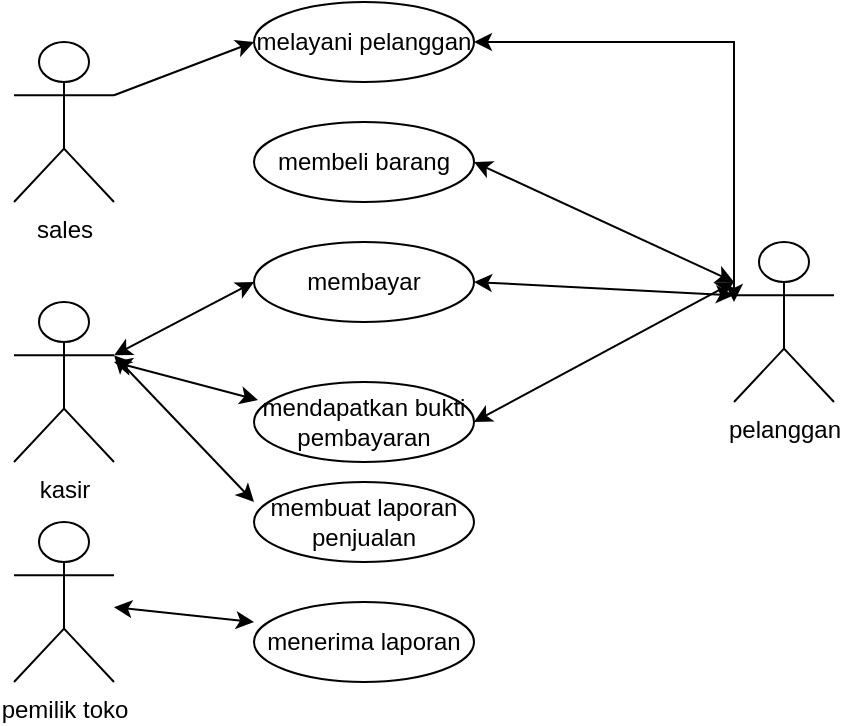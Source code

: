 <mxfile version="22.1.3" type="github">
  <diagram name="Page-1" id="OrNuxLd_W-b4k5TkJIm1">
    <mxGraphModel dx="880" dy="479" grid="1" gridSize="10" guides="1" tooltips="1" connect="1" arrows="1" fold="1" page="1" pageScale="1" pageWidth="850" pageHeight="1100" math="0" shadow="0">
      <root>
        <mxCell id="0" />
        <mxCell id="1" parent="0" />
        <mxCell id="VdnLeXwZeahwOFe-Xihl-1" value="sales" style="shape=umlActor;verticalLabelPosition=bottom;verticalAlign=top;html=1;outlineConnect=0;" vertex="1" parent="1">
          <mxGeometry x="170" y="160" width="50" height="80" as="geometry" />
        </mxCell>
        <mxCell id="VdnLeXwZeahwOFe-Xihl-2" value="melayani pelanggan" style="ellipse;whiteSpace=wrap;html=1;" vertex="1" parent="1">
          <mxGeometry x="290" y="140" width="110" height="40" as="geometry" />
        </mxCell>
        <mxCell id="VdnLeXwZeahwOFe-Xihl-5" value="membeli barang" style="ellipse;whiteSpace=wrap;html=1;" vertex="1" parent="1">
          <mxGeometry x="290" y="200" width="110" height="40" as="geometry" />
        </mxCell>
        <mxCell id="VdnLeXwZeahwOFe-Xihl-6" value="membayar" style="ellipse;whiteSpace=wrap;html=1;" vertex="1" parent="1">
          <mxGeometry x="290" y="260" width="110" height="40" as="geometry" />
        </mxCell>
        <mxCell id="VdnLeXwZeahwOFe-Xihl-8" value="mendapatkan bukti pembayaran" style="ellipse;whiteSpace=wrap;html=1;" vertex="1" parent="1">
          <mxGeometry x="290" y="330" width="110" height="40" as="geometry" />
        </mxCell>
        <mxCell id="VdnLeXwZeahwOFe-Xihl-9" value="" style="endArrow=classic;html=1;rounded=0;exitX=1;exitY=0.333;exitDx=0;exitDy=0;exitPerimeter=0;entryX=0;entryY=0.5;entryDx=0;entryDy=0;" edge="1" parent="1" source="VdnLeXwZeahwOFe-Xihl-1" target="VdnLeXwZeahwOFe-Xihl-2">
          <mxGeometry width="50" height="50" relative="1" as="geometry">
            <mxPoint x="220" y="200" as="sourcePoint" />
            <mxPoint x="270" y="150" as="targetPoint" />
          </mxGeometry>
        </mxCell>
        <mxCell id="VdnLeXwZeahwOFe-Xihl-13" value="kasir" style="shape=umlActor;verticalLabelPosition=bottom;verticalAlign=top;html=1;outlineConnect=0;" vertex="1" parent="1">
          <mxGeometry x="170" y="290" width="50" height="80" as="geometry" />
        </mxCell>
        <mxCell id="VdnLeXwZeahwOFe-Xihl-14" value="membuat laporan penjualan" style="ellipse;whiteSpace=wrap;html=1;" vertex="1" parent="1">
          <mxGeometry x="290" y="380" width="110" height="40" as="geometry" />
        </mxCell>
        <mxCell id="VdnLeXwZeahwOFe-Xihl-15" value="menerima laporan" style="ellipse;whiteSpace=wrap;html=1;" vertex="1" parent="1">
          <mxGeometry x="290" y="440" width="110" height="40" as="geometry" />
        </mxCell>
        <mxCell id="VdnLeXwZeahwOFe-Xihl-17" value="pemilik toko" style="shape=umlActor;verticalLabelPosition=bottom;verticalAlign=top;html=1;outlineConnect=0;" vertex="1" parent="1">
          <mxGeometry x="170" y="400" width="50" height="80" as="geometry" />
        </mxCell>
        <mxCell id="VdnLeXwZeahwOFe-Xihl-19" value="" style="endArrow=classic;startArrow=classic;html=1;rounded=0;exitX=1;exitY=0.333;exitDx=0;exitDy=0;exitPerimeter=0;" edge="1" parent="1" source="VdnLeXwZeahwOFe-Xihl-13">
          <mxGeometry width="50" height="50" relative="1" as="geometry">
            <mxPoint x="240" y="330" as="sourcePoint" />
            <mxPoint x="290" y="280" as="targetPoint" />
          </mxGeometry>
        </mxCell>
        <mxCell id="VdnLeXwZeahwOFe-Xihl-20" value="" style="endArrow=classic;startArrow=classic;html=1;rounded=0;entryX=0.018;entryY=0.225;entryDx=0;entryDy=0;entryPerimeter=0;" edge="1" parent="1" target="VdnLeXwZeahwOFe-Xihl-8">
          <mxGeometry width="50" height="50" relative="1" as="geometry">
            <mxPoint x="220" y="320" as="sourcePoint" />
            <mxPoint x="300" y="290" as="targetPoint" />
          </mxGeometry>
        </mxCell>
        <mxCell id="VdnLeXwZeahwOFe-Xihl-21" value="" style="endArrow=classic;startArrow=classic;html=1;rounded=0;entryX=0;entryY=0.25;entryDx=0;entryDy=0;entryPerimeter=0;exitX=1;exitY=0.333;exitDx=0;exitDy=0;exitPerimeter=0;" edge="1" parent="1" source="VdnLeXwZeahwOFe-Xihl-13" target="VdnLeXwZeahwOFe-Xihl-14">
          <mxGeometry width="50" height="50" relative="1" as="geometry">
            <mxPoint x="230" y="330" as="sourcePoint" />
            <mxPoint x="302" y="349" as="targetPoint" />
          </mxGeometry>
        </mxCell>
        <mxCell id="VdnLeXwZeahwOFe-Xihl-22" value="" style="endArrow=classic;startArrow=classic;html=1;rounded=0;entryX=0;entryY=0.25;entryDx=0;entryDy=0;entryPerimeter=0;" edge="1" parent="1" source="VdnLeXwZeahwOFe-Xihl-17" target="VdnLeXwZeahwOFe-Xihl-15">
          <mxGeometry width="50" height="50" relative="1" as="geometry">
            <mxPoint x="230" y="327" as="sourcePoint" />
            <mxPoint x="300" y="400" as="targetPoint" />
          </mxGeometry>
        </mxCell>
        <mxCell id="VdnLeXwZeahwOFe-Xihl-23" value="pelanggan" style="shape=umlActor;verticalLabelPosition=bottom;verticalAlign=top;html=1;outlineConnect=0;" vertex="1" parent="1">
          <mxGeometry x="530" y="260" width="50" height="80" as="geometry" />
        </mxCell>
        <mxCell id="VdnLeXwZeahwOFe-Xihl-24" value="" style="endArrow=classic;startArrow=classic;html=1;rounded=0;exitX=1;exitY=0.5;exitDx=0;exitDy=0;" edge="1" parent="1" source="VdnLeXwZeahwOFe-Xihl-2">
          <mxGeometry width="50" height="50" relative="1" as="geometry">
            <mxPoint x="480" y="340" as="sourcePoint" />
            <mxPoint x="530" y="290" as="targetPoint" />
            <Array as="points">
              <mxPoint x="530" y="160" />
            </Array>
          </mxGeometry>
        </mxCell>
        <mxCell id="VdnLeXwZeahwOFe-Xihl-25" value="" style="endArrow=classic;startArrow=classic;html=1;rounded=0;exitX=1;exitY=0.5;exitDx=0;exitDy=0;" edge="1" parent="1" source="VdnLeXwZeahwOFe-Xihl-5">
          <mxGeometry width="50" height="50" relative="1" as="geometry">
            <mxPoint x="480" y="330" as="sourcePoint" />
            <mxPoint x="530" y="280" as="targetPoint" />
          </mxGeometry>
        </mxCell>
        <mxCell id="VdnLeXwZeahwOFe-Xihl-26" value="" style="endArrow=classic;startArrow=classic;html=1;rounded=0;exitX=1;exitY=0.5;exitDx=0;exitDy=0;entryX=0;entryY=0.333;entryDx=0;entryDy=0;entryPerimeter=0;" edge="1" parent="1" source="VdnLeXwZeahwOFe-Xihl-6" target="VdnLeXwZeahwOFe-Xihl-23">
          <mxGeometry width="50" height="50" relative="1" as="geometry">
            <mxPoint x="480" y="340" as="sourcePoint" />
            <mxPoint x="530" y="290" as="targetPoint" />
          </mxGeometry>
        </mxCell>
        <mxCell id="VdnLeXwZeahwOFe-Xihl-27" value="" style="endArrow=classic;startArrow=classic;html=1;rounded=0;exitX=1;exitY=0.5;exitDx=0;exitDy=0;" edge="1" parent="1" source="VdnLeXwZeahwOFe-Xihl-8">
          <mxGeometry width="50" height="50" relative="1" as="geometry">
            <mxPoint x="480" y="330" as="sourcePoint" />
            <mxPoint x="530" y="280" as="targetPoint" />
          </mxGeometry>
        </mxCell>
      </root>
    </mxGraphModel>
  </diagram>
</mxfile>
